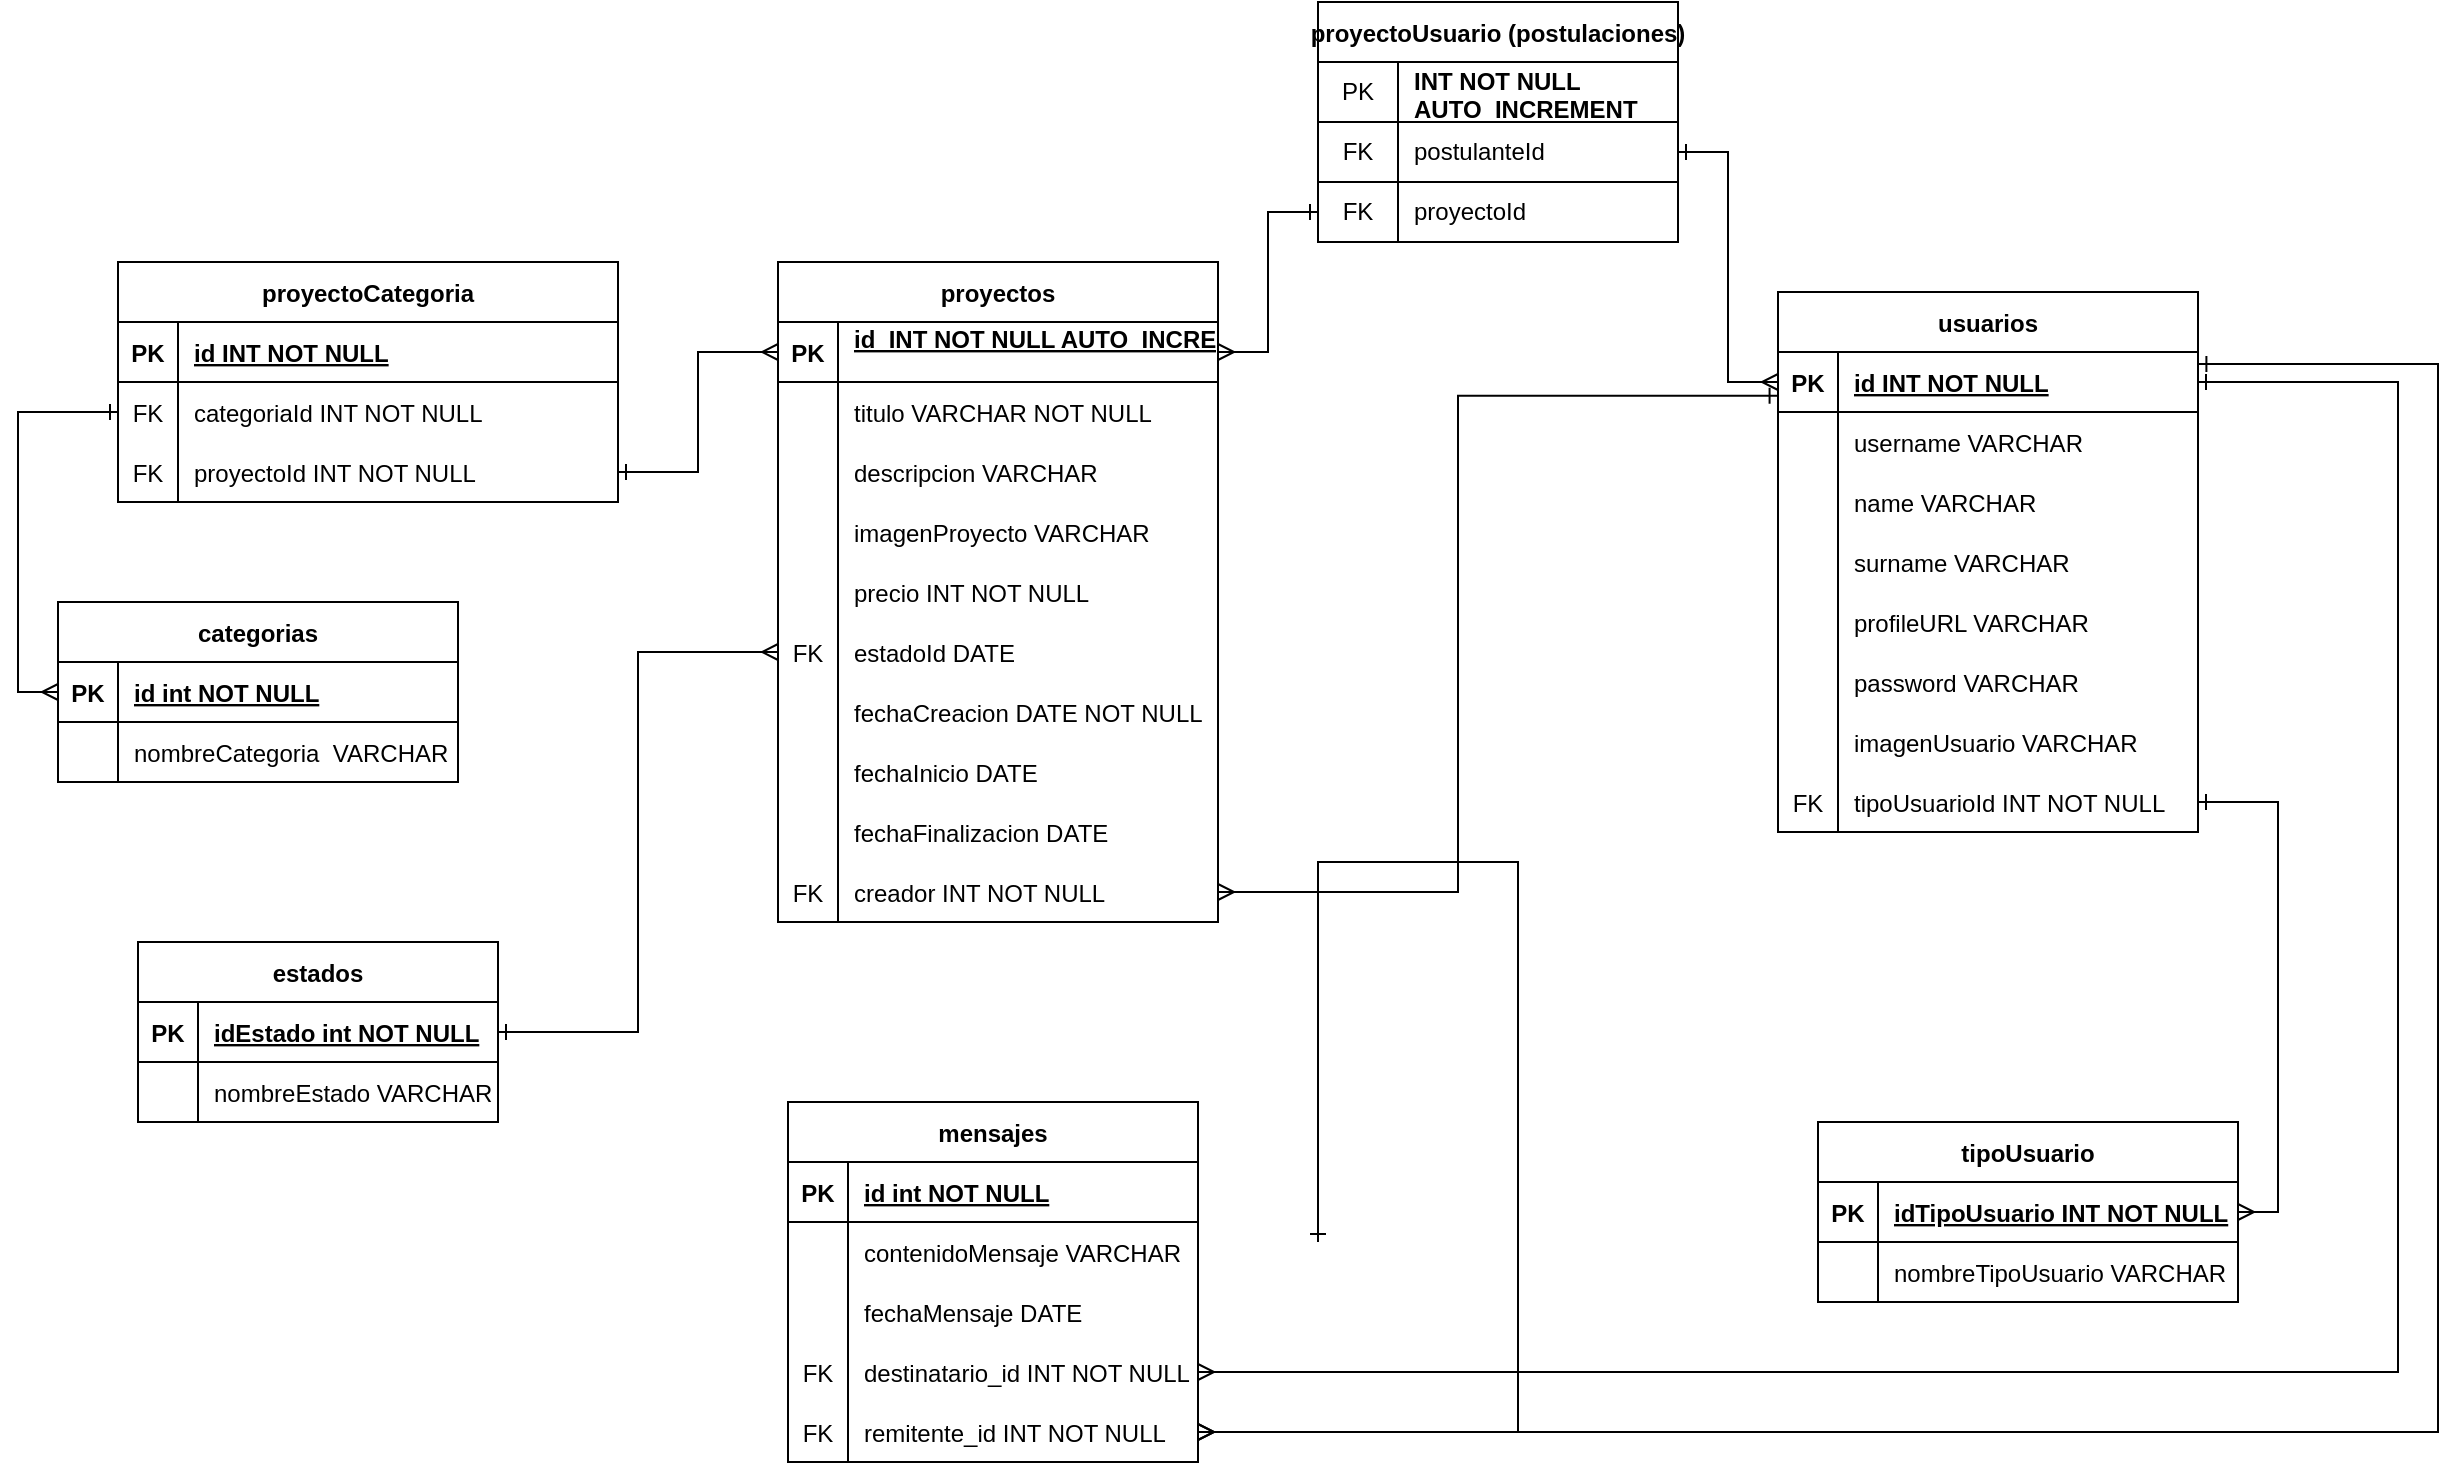 <mxfile>
    <diagram id="R2lEEEUBdFMjLlhIrx00" name="Page-1">
        <mxGraphModel dx="2568" dy="964" grid="1" gridSize="10" guides="1" tooltips="1" connect="1" arrows="1" fold="1" page="1" pageScale="1" pageWidth="850" pageHeight="1100" math="0" shadow="0" extFonts="Permanent Marker^https://fonts.googleapis.com/css?family=Permanent+Marker">
            <root>
                <mxCell id="0"/>
                <mxCell id="1" parent="0"/>
                <mxCell id="QPvgV6drl763WbDsyfN1-21" value="usuarios" style="shape=table;startSize=30;container=1;collapsible=1;childLayout=tableLayout;fixedRows=1;rowLines=0;fontStyle=1;align=center;resizeLast=1;" parent="1" vertex="1">
                    <mxGeometry x="380" y="415" width="210" height="270" as="geometry"/>
                </mxCell>
                <mxCell id="QPvgV6drl763WbDsyfN1-22" value="" style="shape=tableRow;horizontal=0;startSize=0;swimlaneHead=0;swimlaneBody=0;fillColor=none;collapsible=0;dropTarget=0;points=[[0,0.5],[1,0.5]];portConstraint=eastwest;top=0;left=0;right=0;bottom=1;" parent="QPvgV6drl763WbDsyfN1-21" vertex="1">
                    <mxGeometry y="30" width="210" height="30" as="geometry"/>
                </mxCell>
                <mxCell id="QPvgV6drl763WbDsyfN1-23" value="PK" style="shape=partialRectangle;connectable=0;fillColor=none;top=0;left=0;bottom=0;right=0;fontStyle=1;overflow=hidden;" parent="QPvgV6drl763WbDsyfN1-22" vertex="1">
                    <mxGeometry width="30" height="30" as="geometry">
                        <mxRectangle width="30" height="30" as="alternateBounds"/>
                    </mxGeometry>
                </mxCell>
                <mxCell id="QPvgV6drl763WbDsyfN1-24" value="id INT NOT NULL" style="shape=partialRectangle;connectable=0;fillColor=none;top=0;left=0;bottom=0;right=0;align=left;spacingLeft=6;fontStyle=5;overflow=hidden;" parent="QPvgV6drl763WbDsyfN1-22" vertex="1">
                    <mxGeometry x="30" width="180" height="30" as="geometry">
                        <mxRectangle width="180" height="30" as="alternateBounds"/>
                    </mxGeometry>
                </mxCell>
                <mxCell id="QPvgV6drl763WbDsyfN1-25" value="" style="shape=tableRow;horizontal=0;startSize=0;swimlaneHead=0;swimlaneBody=0;fillColor=none;collapsible=0;dropTarget=0;points=[[0,0.5],[1,0.5]];portConstraint=eastwest;top=0;left=0;right=0;bottom=0;" parent="QPvgV6drl763WbDsyfN1-21" vertex="1">
                    <mxGeometry y="60" width="210" height="30" as="geometry"/>
                </mxCell>
                <mxCell id="QPvgV6drl763WbDsyfN1-26" value="" style="shape=partialRectangle;connectable=0;fillColor=none;top=0;left=0;bottom=0;right=0;editable=1;overflow=hidden;" parent="QPvgV6drl763WbDsyfN1-25" vertex="1">
                    <mxGeometry width="30" height="30" as="geometry">
                        <mxRectangle width="30" height="30" as="alternateBounds"/>
                    </mxGeometry>
                </mxCell>
                <mxCell id="QPvgV6drl763WbDsyfN1-27" value="username VARCHAR" style="shape=partialRectangle;connectable=0;fillColor=none;top=0;left=0;bottom=0;right=0;align=left;spacingLeft=6;overflow=hidden;" parent="QPvgV6drl763WbDsyfN1-25" vertex="1">
                    <mxGeometry x="30" width="180" height="30" as="geometry">
                        <mxRectangle width="180" height="30" as="alternateBounds"/>
                    </mxGeometry>
                </mxCell>
                <mxCell id="QPvgV6drl763WbDsyfN1-28" value="" style="shape=tableRow;horizontal=0;startSize=0;swimlaneHead=0;swimlaneBody=0;fillColor=none;collapsible=0;dropTarget=0;points=[[0,0.5],[1,0.5]];portConstraint=eastwest;top=0;left=0;right=0;bottom=0;" parent="QPvgV6drl763WbDsyfN1-21" vertex="1">
                    <mxGeometry y="90" width="210" height="30" as="geometry"/>
                </mxCell>
                <mxCell id="QPvgV6drl763WbDsyfN1-29" value="" style="shape=partialRectangle;connectable=0;fillColor=none;top=0;left=0;bottom=0;right=0;editable=1;overflow=hidden;" parent="QPvgV6drl763WbDsyfN1-28" vertex="1">
                    <mxGeometry width="30" height="30" as="geometry">
                        <mxRectangle width="30" height="30" as="alternateBounds"/>
                    </mxGeometry>
                </mxCell>
                <mxCell id="QPvgV6drl763WbDsyfN1-30" value="name VARCHAR" style="shape=partialRectangle;connectable=0;fillColor=none;top=0;left=0;bottom=0;right=0;align=left;spacingLeft=6;overflow=hidden;" parent="QPvgV6drl763WbDsyfN1-28" vertex="1">
                    <mxGeometry x="30" width="180" height="30" as="geometry">
                        <mxRectangle width="180" height="30" as="alternateBounds"/>
                    </mxGeometry>
                </mxCell>
                <mxCell id="QPvgV6drl763WbDsyfN1-31" value="" style="shape=tableRow;horizontal=0;startSize=0;swimlaneHead=0;swimlaneBody=0;fillColor=none;collapsible=0;dropTarget=0;points=[[0,0.5],[1,0.5]];portConstraint=eastwest;top=0;left=0;right=0;bottom=0;" parent="QPvgV6drl763WbDsyfN1-21" vertex="1">
                    <mxGeometry y="120" width="210" height="30" as="geometry"/>
                </mxCell>
                <mxCell id="QPvgV6drl763WbDsyfN1-32" value="" style="shape=partialRectangle;connectable=0;fillColor=none;top=0;left=0;bottom=0;right=0;editable=1;overflow=hidden;" parent="QPvgV6drl763WbDsyfN1-31" vertex="1">
                    <mxGeometry width="30" height="30" as="geometry">
                        <mxRectangle width="30" height="30" as="alternateBounds"/>
                    </mxGeometry>
                </mxCell>
                <mxCell id="QPvgV6drl763WbDsyfN1-33" value="surname VARCHAR" style="shape=partialRectangle;connectable=0;fillColor=none;top=0;left=0;bottom=0;right=0;align=left;spacingLeft=6;overflow=hidden;" parent="QPvgV6drl763WbDsyfN1-31" vertex="1">
                    <mxGeometry x="30" width="180" height="30" as="geometry">
                        <mxRectangle width="180" height="30" as="alternateBounds"/>
                    </mxGeometry>
                </mxCell>
                <mxCell id="QPvgV6drl763WbDsyfN1-38" value="" style="shape=tableRow;horizontal=0;startSize=0;swimlaneHead=0;swimlaneBody=0;fillColor=none;collapsible=0;dropTarget=0;points=[[0,0.5],[1,0.5]];portConstraint=eastwest;top=0;left=0;right=0;bottom=0;" parent="QPvgV6drl763WbDsyfN1-21" vertex="1">
                    <mxGeometry y="150" width="210" height="30" as="geometry"/>
                </mxCell>
                <mxCell id="QPvgV6drl763WbDsyfN1-39" value="" style="shape=partialRectangle;connectable=0;fillColor=none;top=0;left=0;bottom=0;right=0;editable=1;overflow=hidden;" parent="QPvgV6drl763WbDsyfN1-38" vertex="1">
                    <mxGeometry width="30" height="30" as="geometry">
                        <mxRectangle width="30" height="30" as="alternateBounds"/>
                    </mxGeometry>
                </mxCell>
                <mxCell id="QPvgV6drl763WbDsyfN1-40" value="profileURL VARCHAR" style="shape=partialRectangle;connectable=0;fillColor=none;top=0;left=0;bottom=0;right=0;align=left;spacingLeft=6;overflow=hidden;" parent="QPvgV6drl763WbDsyfN1-38" vertex="1">
                    <mxGeometry x="30" width="180" height="30" as="geometry">
                        <mxRectangle width="180" height="30" as="alternateBounds"/>
                    </mxGeometry>
                </mxCell>
                <mxCell id="QPvgV6drl763WbDsyfN1-41" value="" style="shape=tableRow;horizontal=0;startSize=0;swimlaneHead=0;swimlaneBody=0;fillColor=none;collapsible=0;dropTarget=0;points=[[0,0.5],[1,0.5]];portConstraint=eastwest;top=0;left=0;right=0;bottom=0;" parent="QPvgV6drl763WbDsyfN1-21" vertex="1">
                    <mxGeometry y="180" width="210" height="30" as="geometry"/>
                </mxCell>
                <mxCell id="QPvgV6drl763WbDsyfN1-42" value="" style="shape=partialRectangle;connectable=0;fillColor=none;top=0;left=0;bottom=0;right=0;editable=1;overflow=hidden;" parent="QPvgV6drl763WbDsyfN1-41" vertex="1">
                    <mxGeometry width="30" height="30" as="geometry">
                        <mxRectangle width="30" height="30" as="alternateBounds"/>
                    </mxGeometry>
                </mxCell>
                <mxCell id="QPvgV6drl763WbDsyfN1-43" value="password VARCHAR" style="shape=partialRectangle;connectable=0;fillColor=none;top=0;left=0;bottom=0;right=0;align=left;spacingLeft=6;overflow=hidden;" parent="QPvgV6drl763WbDsyfN1-41" vertex="1">
                    <mxGeometry x="30" width="180" height="30" as="geometry">
                        <mxRectangle width="180" height="30" as="alternateBounds"/>
                    </mxGeometry>
                </mxCell>
                <mxCell id="QPvgV6drl763WbDsyfN1-182" value="" style="shape=tableRow;horizontal=0;startSize=0;swimlaneHead=0;swimlaneBody=0;fillColor=none;collapsible=0;dropTarget=0;points=[[0,0.5],[1,0.5]];portConstraint=eastwest;top=0;left=0;right=0;bottom=0;" parent="QPvgV6drl763WbDsyfN1-21" vertex="1">
                    <mxGeometry y="210" width="210" height="30" as="geometry"/>
                </mxCell>
                <mxCell id="QPvgV6drl763WbDsyfN1-183" value="" style="shape=partialRectangle;connectable=0;fillColor=none;top=0;left=0;bottom=0;right=0;editable=1;overflow=hidden;" parent="QPvgV6drl763WbDsyfN1-182" vertex="1">
                    <mxGeometry width="30" height="30" as="geometry">
                        <mxRectangle width="30" height="30" as="alternateBounds"/>
                    </mxGeometry>
                </mxCell>
                <mxCell id="QPvgV6drl763WbDsyfN1-184" value="imagenUsuario VARCHAR" style="shape=partialRectangle;connectable=0;fillColor=none;top=0;left=0;bottom=0;right=0;align=left;spacingLeft=6;overflow=hidden;" parent="QPvgV6drl763WbDsyfN1-182" vertex="1">
                    <mxGeometry x="30" width="180" height="30" as="geometry">
                        <mxRectangle width="180" height="30" as="alternateBounds"/>
                    </mxGeometry>
                </mxCell>
                <mxCell id="QPvgV6drl763WbDsyfN1-44" value="" style="shape=tableRow;horizontal=0;startSize=0;swimlaneHead=0;swimlaneBody=0;fillColor=none;collapsible=0;dropTarget=0;points=[[0,0.5],[1,0.5]];portConstraint=eastwest;top=0;left=0;right=0;bottom=0;" parent="QPvgV6drl763WbDsyfN1-21" vertex="1">
                    <mxGeometry y="240" width="210" height="30" as="geometry"/>
                </mxCell>
                <mxCell id="QPvgV6drl763WbDsyfN1-45" value="FK" style="shape=partialRectangle;connectable=0;fillColor=none;top=0;left=0;bottom=0;right=0;editable=1;overflow=hidden;" parent="QPvgV6drl763WbDsyfN1-44" vertex="1">
                    <mxGeometry width="30" height="30" as="geometry">
                        <mxRectangle width="30" height="30" as="alternateBounds"/>
                    </mxGeometry>
                </mxCell>
                <mxCell id="QPvgV6drl763WbDsyfN1-46" value="tipoUsuarioId INT NOT NULL" style="shape=partialRectangle;connectable=0;fillColor=none;top=0;left=0;bottom=0;right=0;align=left;spacingLeft=6;overflow=hidden;" parent="QPvgV6drl763WbDsyfN1-44" vertex="1">
                    <mxGeometry x="30" width="180" height="30" as="geometry">
                        <mxRectangle width="180" height="30" as="alternateBounds"/>
                    </mxGeometry>
                </mxCell>
                <mxCell id="QPvgV6drl763WbDsyfN1-48" value="tipoUsuario" style="shape=table;startSize=30;container=1;collapsible=1;childLayout=tableLayout;fixedRows=1;rowLines=0;fontStyle=1;align=center;resizeLast=1;" parent="1" vertex="1">
                    <mxGeometry x="400" y="830" width="210" height="90" as="geometry"/>
                </mxCell>
                <mxCell id="QPvgV6drl763WbDsyfN1-49" value="" style="shape=tableRow;horizontal=0;startSize=0;swimlaneHead=0;swimlaneBody=0;fillColor=none;collapsible=0;dropTarget=0;points=[[0,0.5],[1,0.5]];portConstraint=eastwest;top=0;left=0;right=0;bottom=1;" parent="QPvgV6drl763WbDsyfN1-48" vertex="1">
                    <mxGeometry y="30" width="210" height="30" as="geometry"/>
                </mxCell>
                <mxCell id="QPvgV6drl763WbDsyfN1-50" value="PK" style="shape=partialRectangle;connectable=0;fillColor=none;top=0;left=0;bottom=0;right=0;fontStyle=1;overflow=hidden;" parent="QPvgV6drl763WbDsyfN1-49" vertex="1">
                    <mxGeometry width="30" height="30" as="geometry">
                        <mxRectangle width="30" height="30" as="alternateBounds"/>
                    </mxGeometry>
                </mxCell>
                <mxCell id="QPvgV6drl763WbDsyfN1-51" value="idTipoUsuario INT NOT NULL" style="shape=partialRectangle;connectable=0;fillColor=none;top=0;left=0;bottom=0;right=0;align=left;spacingLeft=6;fontStyle=5;overflow=hidden;" parent="QPvgV6drl763WbDsyfN1-49" vertex="1">
                    <mxGeometry x="30" width="180" height="30" as="geometry">
                        <mxRectangle width="180" height="30" as="alternateBounds"/>
                    </mxGeometry>
                </mxCell>
                <mxCell id="QPvgV6drl763WbDsyfN1-52" value="" style="shape=tableRow;horizontal=0;startSize=0;swimlaneHead=0;swimlaneBody=0;fillColor=none;collapsible=0;dropTarget=0;points=[[0,0.5],[1,0.5]];portConstraint=eastwest;top=0;left=0;right=0;bottom=0;" parent="QPvgV6drl763WbDsyfN1-48" vertex="1">
                    <mxGeometry y="60" width="210" height="30" as="geometry"/>
                </mxCell>
                <mxCell id="QPvgV6drl763WbDsyfN1-53" value="" style="shape=partialRectangle;connectable=0;fillColor=none;top=0;left=0;bottom=0;right=0;editable=1;overflow=hidden;" parent="QPvgV6drl763WbDsyfN1-52" vertex="1">
                    <mxGeometry width="30" height="30" as="geometry">
                        <mxRectangle width="30" height="30" as="alternateBounds"/>
                    </mxGeometry>
                </mxCell>
                <mxCell id="QPvgV6drl763WbDsyfN1-54" value="nombreTipoUsuario VARCHAR" style="shape=partialRectangle;connectable=0;fillColor=none;top=0;left=0;bottom=0;right=0;align=left;spacingLeft=6;overflow=hidden;" parent="QPvgV6drl763WbDsyfN1-52" vertex="1">
                    <mxGeometry x="30" width="180" height="30" as="geometry">
                        <mxRectangle width="180" height="30" as="alternateBounds"/>
                    </mxGeometry>
                </mxCell>
                <mxCell id="QPvgV6drl763WbDsyfN1-61" value="proyectos" style="shape=table;startSize=30;container=1;collapsible=1;childLayout=tableLayout;fixedRows=1;rowLines=0;fontStyle=1;align=center;resizeLast=1;" parent="1" vertex="1">
                    <mxGeometry x="-120" y="400" width="220" height="330" as="geometry"/>
                </mxCell>
                <mxCell id="QPvgV6drl763WbDsyfN1-62" value="" style="shape=tableRow;horizontal=0;startSize=0;swimlaneHead=0;swimlaneBody=0;fillColor=none;collapsible=0;dropTarget=0;points=[[0,0.5],[1,0.5]];portConstraint=eastwest;top=0;left=0;right=0;bottom=1;" parent="QPvgV6drl763WbDsyfN1-61" vertex="1">
                    <mxGeometry y="30" width="220" height="30" as="geometry"/>
                </mxCell>
                <mxCell id="QPvgV6drl763WbDsyfN1-63" value="PK" style="shape=partialRectangle;connectable=0;fillColor=none;top=0;left=0;bottom=0;right=0;fontStyle=1;overflow=hidden;" parent="QPvgV6drl763WbDsyfN1-62" vertex="1">
                    <mxGeometry width="30" height="30" as="geometry">
                        <mxRectangle width="30" height="30" as="alternateBounds"/>
                    </mxGeometry>
                </mxCell>
                <mxCell id="QPvgV6drl763WbDsyfN1-64" value="id  INT NOT NULL AUTO_INCREMENT&#10; " style="shape=partialRectangle;connectable=0;fillColor=none;top=0;left=0;bottom=0;right=0;align=left;spacingLeft=6;fontStyle=5;overflow=hidden;" parent="QPvgV6drl763WbDsyfN1-62" vertex="1">
                    <mxGeometry x="30" width="190" height="30" as="geometry">
                        <mxRectangle width="190" height="30" as="alternateBounds"/>
                    </mxGeometry>
                </mxCell>
                <mxCell id="QPvgV6drl763WbDsyfN1-65" value="" style="shape=tableRow;horizontal=0;startSize=0;swimlaneHead=0;swimlaneBody=0;fillColor=none;collapsible=0;dropTarget=0;points=[[0,0.5],[1,0.5]];portConstraint=eastwest;top=0;left=0;right=0;bottom=0;" parent="QPvgV6drl763WbDsyfN1-61" vertex="1">
                    <mxGeometry y="60" width="220" height="30" as="geometry"/>
                </mxCell>
                <mxCell id="QPvgV6drl763WbDsyfN1-66" value="" style="shape=partialRectangle;connectable=0;fillColor=none;top=0;left=0;bottom=0;right=0;editable=1;overflow=hidden;" parent="QPvgV6drl763WbDsyfN1-65" vertex="1">
                    <mxGeometry width="30" height="30" as="geometry">
                        <mxRectangle width="30" height="30" as="alternateBounds"/>
                    </mxGeometry>
                </mxCell>
                <mxCell id="QPvgV6drl763WbDsyfN1-67" value="titulo VARCHAR NOT NULL" style="shape=partialRectangle;connectable=0;fillColor=none;top=0;left=0;bottom=0;right=0;align=left;spacingLeft=6;overflow=hidden;" parent="QPvgV6drl763WbDsyfN1-65" vertex="1">
                    <mxGeometry x="30" width="190" height="30" as="geometry">
                        <mxRectangle width="190" height="30" as="alternateBounds"/>
                    </mxGeometry>
                </mxCell>
                <mxCell id="QPvgV6drl763WbDsyfN1-68" value="" style="shape=tableRow;horizontal=0;startSize=0;swimlaneHead=0;swimlaneBody=0;fillColor=none;collapsible=0;dropTarget=0;points=[[0,0.5],[1,0.5]];portConstraint=eastwest;top=0;left=0;right=0;bottom=0;" parent="QPvgV6drl763WbDsyfN1-61" vertex="1">
                    <mxGeometry y="90" width="220" height="30" as="geometry"/>
                </mxCell>
                <mxCell id="QPvgV6drl763WbDsyfN1-69" value="" style="shape=partialRectangle;connectable=0;fillColor=none;top=0;left=0;bottom=0;right=0;editable=1;overflow=hidden;" parent="QPvgV6drl763WbDsyfN1-68" vertex="1">
                    <mxGeometry width="30" height="30" as="geometry">
                        <mxRectangle width="30" height="30" as="alternateBounds"/>
                    </mxGeometry>
                </mxCell>
                <mxCell id="QPvgV6drl763WbDsyfN1-70" value="descripcion VARCHAR" style="shape=partialRectangle;connectable=0;fillColor=none;top=0;left=0;bottom=0;right=0;align=left;spacingLeft=6;overflow=hidden;" parent="QPvgV6drl763WbDsyfN1-68" vertex="1">
                    <mxGeometry x="30" width="190" height="30" as="geometry">
                        <mxRectangle width="190" height="30" as="alternateBounds"/>
                    </mxGeometry>
                </mxCell>
                <mxCell id="QPvgV6drl763WbDsyfN1-71" value="" style="shape=tableRow;horizontal=0;startSize=0;swimlaneHead=0;swimlaneBody=0;fillColor=none;collapsible=0;dropTarget=0;points=[[0,0.5],[1,0.5]];portConstraint=eastwest;top=0;left=0;right=0;bottom=0;" parent="QPvgV6drl763WbDsyfN1-61" vertex="1">
                    <mxGeometry y="120" width="220" height="30" as="geometry"/>
                </mxCell>
                <mxCell id="QPvgV6drl763WbDsyfN1-72" value="" style="shape=partialRectangle;connectable=0;fillColor=none;top=0;left=0;bottom=0;right=0;editable=1;overflow=hidden;" parent="QPvgV6drl763WbDsyfN1-71" vertex="1">
                    <mxGeometry width="30" height="30" as="geometry">
                        <mxRectangle width="30" height="30" as="alternateBounds"/>
                    </mxGeometry>
                </mxCell>
                <mxCell id="QPvgV6drl763WbDsyfN1-73" value="imagenProyecto VARCHAR" style="shape=partialRectangle;connectable=0;fillColor=none;top=0;left=0;bottom=0;right=0;align=left;spacingLeft=6;overflow=hidden;" parent="QPvgV6drl763WbDsyfN1-71" vertex="1">
                    <mxGeometry x="30" width="190" height="30" as="geometry">
                        <mxRectangle width="190" height="30" as="alternateBounds"/>
                    </mxGeometry>
                </mxCell>
                <mxCell id="QPvgV6drl763WbDsyfN1-77" value="" style="shape=tableRow;horizontal=0;startSize=0;swimlaneHead=0;swimlaneBody=0;fillColor=none;collapsible=0;dropTarget=0;points=[[0,0.5],[1,0.5]];portConstraint=eastwest;top=0;left=0;right=0;bottom=0;" parent="QPvgV6drl763WbDsyfN1-61" vertex="1">
                    <mxGeometry y="150" width="220" height="30" as="geometry"/>
                </mxCell>
                <mxCell id="QPvgV6drl763WbDsyfN1-78" value="" style="shape=partialRectangle;connectable=0;fillColor=none;top=0;left=0;bottom=0;right=0;editable=1;overflow=hidden;" parent="QPvgV6drl763WbDsyfN1-77" vertex="1">
                    <mxGeometry width="30" height="30" as="geometry">
                        <mxRectangle width="30" height="30" as="alternateBounds"/>
                    </mxGeometry>
                </mxCell>
                <mxCell id="QPvgV6drl763WbDsyfN1-79" value="precio INT NOT NULL" style="shape=partialRectangle;connectable=0;fillColor=none;top=0;left=0;bottom=0;right=0;align=left;spacingLeft=6;overflow=hidden;" parent="QPvgV6drl763WbDsyfN1-77" vertex="1">
                    <mxGeometry x="30" width="190" height="30" as="geometry">
                        <mxRectangle width="190" height="30" as="alternateBounds"/>
                    </mxGeometry>
                </mxCell>
                <mxCell id="QPvgV6drl763WbDsyfN1-83" value="" style="shape=tableRow;horizontal=0;startSize=0;swimlaneHead=0;swimlaneBody=0;fillColor=none;collapsible=0;dropTarget=0;points=[[0,0.5],[1,0.5]];portConstraint=eastwest;top=0;left=0;right=0;bottom=0;" parent="QPvgV6drl763WbDsyfN1-61" vertex="1">
                    <mxGeometry y="180" width="220" height="30" as="geometry"/>
                </mxCell>
                <mxCell id="QPvgV6drl763WbDsyfN1-84" value="FK" style="shape=partialRectangle;connectable=0;fillColor=none;top=0;left=0;bottom=0;right=0;editable=1;overflow=hidden;" parent="QPvgV6drl763WbDsyfN1-83" vertex="1">
                    <mxGeometry width="30" height="30" as="geometry">
                        <mxRectangle width="30" height="30" as="alternateBounds"/>
                    </mxGeometry>
                </mxCell>
                <mxCell id="QPvgV6drl763WbDsyfN1-85" value="estadoId DATE" style="shape=partialRectangle;connectable=0;fillColor=none;top=0;left=0;bottom=0;right=0;align=left;spacingLeft=6;overflow=hidden;" parent="QPvgV6drl763WbDsyfN1-83" vertex="1">
                    <mxGeometry x="30" width="190" height="30" as="geometry">
                        <mxRectangle width="190" height="30" as="alternateBounds"/>
                    </mxGeometry>
                </mxCell>
                <mxCell id="QPvgV6drl763WbDsyfN1-86" value="" style="shape=tableRow;horizontal=0;startSize=0;swimlaneHead=0;swimlaneBody=0;fillColor=none;collapsible=0;dropTarget=0;points=[[0,0.5],[1,0.5]];portConstraint=eastwest;top=0;left=0;right=0;bottom=0;" parent="QPvgV6drl763WbDsyfN1-61" vertex="1">
                    <mxGeometry y="210" width="220" height="30" as="geometry"/>
                </mxCell>
                <mxCell id="QPvgV6drl763WbDsyfN1-87" value="" style="shape=partialRectangle;connectable=0;fillColor=none;top=0;left=0;bottom=0;right=0;editable=1;overflow=hidden;" parent="QPvgV6drl763WbDsyfN1-86" vertex="1">
                    <mxGeometry width="30" height="30" as="geometry">
                        <mxRectangle width="30" height="30" as="alternateBounds"/>
                    </mxGeometry>
                </mxCell>
                <mxCell id="QPvgV6drl763WbDsyfN1-88" value="fechaCreacion DATE NOT NULL" style="shape=partialRectangle;connectable=0;fillColor=none;top=0;left=0;bottom=0;right=0;align=left;spacingLeft=6;overflow=hidden;" parent="QPvgV6drl763WbDsyfN1-86" vertex="1">
                    <mxGeometry x="30" width="190" height="30" as="geometry">
                        <mxRectangle width="190" height="30" as="alternateBounds"/>
                    </mxGeometry>
                </mxCell>
                <mxCell id="QPvgV6drl763WbDsyfN1-101" value="" style="shape=tableRow;horizontal=0;startSize=0;swimlaneHead=0;swimlaneBody=0;fillColor=none;collapsible=0;dropTarget=0;points=[[0,0.5],[1,0.5]];portConstraint=eastwest;top=0;left=0;right=0;bottom=0;" parent="QPvgV6drl763WbDsyfN1-61" vertex="1">
                    <mxGeometry y="240" width="220" height="30" as="geometry"/>
                </mxCell>
                <mxCell id="QPvgV6drl763WbDsyfN1-102" value="" style="shape=partialRectangle;connectable=0;fillColor=none;top=0;left=0;bottom=0;right=0;editable=1;overflow=hidden;" parent="QPvgV6drl763WbDsyfN1-101" vertex="1">
                    <mxGeometry width="30" height="30" as="geometry">
                        <mxRectangle width="30" height="30" as="alternateBounds"/>
                    </mxGeometry>
                </mxCell>
                <mxCell id="QPvgV6drl763WbDsyfN1-103" value="fechaInicio DATE" style="shape=partialRectangle;connectable=0;fillColor=none;top=0;left=0;bottom=0;right=0;align=left;spacingLeft=6;overflow=hidden;" parent="QPvgV6drl763WbDsyfN1-101" vertex="1">
                    <mxGeometry x="30" width="190" height="30" as="geometry">
                        <mxRectangle width="190" height="30" as="alternateBounds"/>
                    </mxGeometry>
                </mxCell>
                <mxCell id="QPvgV6drl763WbDsyfN1-90" value="" style="shape=tableRow;horizontal=0;startSize=0;swimlaneHead=0;swimlaneBody=0;fillColor=none;collapsible=0;dropTarget=0;points=[[0,0.5],[1,0.5]];portConstraint=eastwest;top=0;left=0;right=0;bottom=0;" parent="QPvgV6drl763WbDsyfN1-61" vertex="1">
                    <mxGeometry y="270" width="220" height="30" as="geometry"/>
                </mxCell>
                <mxCell id="QPvgV6drl763WbDsyfN1-91" value="" style="shape=partialRectangle;connectable=0;fillColor=none;top=0;left=0;bottom=0;right=0;editable=1;overflow=hidden;" parent="QPvgV6drl763WbDsyfN1-90" vertex="1">
                    <mxGeometry width="30" height="30" as="geometry">
                        <mxRectangle width="30" height="30" as="alternateBounds"/>
                    </mxGeometry>
                </mxCell>
                <mxCell id="QPvgV6drl763WbDsyfN1-92" value="fechaFinalizacion DATE" style="shape=partialRectangle;connectable=0;fillColor=none;top=0;left=0;bottom=0;right=0;align=left;spacingLeft=6;overflow=hidden;" parent="QPvgV6drl763WbDsyfN1-90" vertex="1">
                    <mxGeometry x="30" width="190" height="30" as="geometry">
                        <mxRectangle width="190" height="30" as="alternateBounds"/>
                    </mxGeometry>
                </mxCell>
                <mxCell id="QPvgV6drl763WbDsyfN1-107" value="" style="shape=tableRow;horizontal=0;startSize=0;swimlaneHead=0;swimlaneBody=0;fillColor=none;collapsible=0;dropTarget=0;points=[[0,0.5],[1,0.5]];portConstraint=eastwest;top=0;left=0;right=0;bottom=0;" parent="QPvgV6drl763WbDsyfN1-61" vertex="1">
                    <mxGeometry y="300" width="220" height="30" as="geometry"/>
                </mxCell>
                <mxCell id="QPvgV6drl763WbDsyfN1-108" value="FK" style="shape=partialRectangle;connectable=0;fillColor=none;top=0;left=0;bottom=0;right=0;editable=1;overflow=hidden;" parent="QPvgV6drl763WbDsyfN1-107" vertex="1">
                    <mxGeometry width="30" height="30" as="geometry">
                        <mxRectangle width="30" height="30" as="alternateBounds"/>
                    </mxGeometry>
                </mxCell>
                <mxCell id="QPvgV6drl763WbDsyfN1-109" value="creador INT NOT NULL" style="shape=partialRectangle;connectable=0;fillColor=none;top=0;left=0;bottom=0;right=0;align=left;spacingLeft=6;overflow=hidden;" parent="QPvgV6drl763WbDsyfN1-107" vertex="1">
                    <mxGeometry x="30" width="190" height="30" as="geometry">
                        <mxRectangle width="190" height="30" as="alternateBounds"/>
                    </mxGeometry>
                </mxCell>
                <mxCell id="QPvgV6drl763WbDsyfN1-124" value="proyectoCategoria" style="shape=table;startSize=30;container=1;collapsible=1;childLayout=tableLayout;fixedRows=1;rowLines=0;fontStyle=1;align=center;resizeLast=1;" parent="1" vertex="1">
                    <mxGeometry x="-450" y="400" width="250" height="120" as="geometry"/>
                </mxCell>
                <mxCell id="QPvgV6drl763WbDsyfN1-125" value="" style="shape=tableRow;horizontal=0;startSize=0;swimlaneHead=0;swimlaneBody=0;fillColor=none;collapsible=0;dropTarget=0;points=[[0,0.5],[1,0.5]];portConstraint=eastwest;top=0;left=0;right=0;bottom=1;" parent="QPvgV6drl763WbDsyfN1-124" vertex="1">
                    <mxGeometry y="30" width="250" height="30" as="geometry"/>
                </mxCell>
                <mxCell id="QPvgV6drl763WbDsyfN1-126" value="PK" style="shape=partialRectangle;connectable=0;fillColor=none;top=0;left=0;bottom=0;right=0;fontStyle=1;overflow=hidden;" parent="QPvgV6drl763WbDsyfN1-125" vertex="1">
                    <mxGeometry width="30" height="30" as="geometry">
                        <mxRectangle width="30" height="30" as="alternateBounds"/>
                    </mxGeometry>
                </mxCell>
                <mxCell id="QPvgV6drl763WbDsyfN1-127" value="id INT NOT NULL" style="shape=partialRectangle;connectable=0;fillColor=none;top=0;left=0;bottom=0;right=0;align=left;spacingLeft=6;fontStyle=5;overflow=hidden;" parent="QPvgV6drl763WbDsyfN1-125" vertex="1">
                    <mxGeometry x="30" width="220" height="30" as="geometry">
                        <mxRectangle width="220" height="30" as="alternateBounds"/>
                    </mxGeometry>
                </mxCell>
                <mxCell id="QPvgV6drl763WbDsyfN1-128" value="" style="shape=tableRow;horizontal=0;startSize=0;swimlaneHead=0;swimlaneBody=0;fillColor=none;collapsible=0;dropTarget=0;points=[[0,0.5],[1,0.5]];portConstraint=eastwest;top=0;left=0;right=0;bottom=0;" parent="QPvgV6drl763WbDsyfN1-124" vertex="1">
                    <mxGeometry y="60" width="250" height="30" as="geometry"/>
                </mxCell>
                <mxCell id="QPvgV6drl763WbDsyfN1-129" value="FK" style="shape=partialRectangle;connectable=0;fillColor=none;top=0;left=0;bottom=0;right=0;editable=1;overflow=hidden;" parent="QPvgV6drl763WbDsyfN1-128" vertex="1">
                    <mxGeometry width="30" height="30" as="geometry">
                        <mxRectangle width="30" height="30" as="alternateBounds"/>
                    </mxGeometry>
                </mxCell>
                <mxCell id="QPvgV6drl763WbDsyfN1-130" value="categoriaId INT NOT NULL" style="shape=partialRectangle;connectable=0;fillColor=none;top=0;left=0;bottom=0;right=0;align=left;spacingLeft=6;overflow=hidden;" parent="QPvgV6drl763WbDsyfN1-128" vertex="1">
                    <mxGeometry x="30" width="220" height="30" as="geometry">
                        <mxRectangle width="220" height="30" as="alternateBounds"/>
                    </mxGeometry>
                </mxCell>
                <mxCell id="QPvgV6drl763WbDsyfN1-131" value="" style="shape=tableRow;horizontal=0;startSize=0;swimlaneHead=0;swimlaneBody=0;fillColor=none;collapsible=0;dropTarget=0;points=[[0,0.5],[1,0.5]];portConstraint=eastwest;top=0;left=0;right=0;bottom=0;" parent="QPvgV6drl763WbDsyfN1-124" vertex="1">
                    <mxGeometry y="90" width="250" height="30" as="geometry"/>
                </mxCell>
                <mxCell id="QPvgV6drl763WbDsyfN1-132" value="FK" style="shape=partialRectangle;connectable=0;fillColor=none;top=0;left=0;bottom=0;right=0;editable=1;overflow=hidden;" parent="QPvgV6drl763WbDsyfN1-131" vertex="1">
                    <mxGeometry width="30" height="30" as="geometry">
                        <mxRectangle width="30" height="30" as="alternateBounds"/>
                    </mxGeometry>
                </mxCell>
                <mxCell id="QPvgV6drl763WbDsyfN1-133" value="proyectoId INT NOT NULL" style="shape=partialRectangle;connectable=0;fillColor=none;top=0;left=0;bottom=0;right=0;align=left;spacingLeft=6;overflow=hidden;" parent="QPvgV6drl763WbDsyfN1-131" vertex="1">
                    <mxGeometry x="30" width="220" height="30" as="geometry">
                        <mxRectangle width="220" height="30" as="alternateBounds"/>
                    </mxGeometry>
                </mxCell>
                <mxCell id="QPvgV6drl763WbDsyfN1-138" value="estados" style="shape=table;startSize=30;container=1;collapsible=1;childLayout=tableLayout;fixedRows=1;rowLines=0;fontStyle=1;align=center;resizeLast=1;" parent="1" vertex="1">
                    <mxGeometry x="-440" y="740" width="180" height="90" as="geometry"/>
                </mxCell>
                <mxCell id="QPvgV6drl763WbDsyfN1-139" value="" style="shape=tableRow;horizontal=0;startSize=0;swimlaneHead=0;swimlaneBody=0;fillColor=none;collapsible=0;dropTarget=0;points=[[0,0.5],[1,0.5]];portConstraint=eastwest;top=0;left=0;right=0;bottom=1;" parent="QPvgV6drl763WbDsyfN1-138" vertex="1">
                    <mxGeometry y="30" width="180" height="30" as="geometry"/>
                </mxCell>
                <mxCell id="QPvgV6drl763WbDsyfN1-140" value="PK" style="shape=partialRectangle;connectable=0;fillColor=none;top=0;left=0;bottom=0;right=0;fontStyle=1;overflow=hidden;" parent="QPvgV6drl763WbDsyfN1-139" vertex="1">
                    <mxGeometry width="30" height="30" as="geometry">
                        <mxRectangle width="30" height="30" as="alternateBounds"/>
                    </mxGeometry>
                </mxCell>
                <mxCell id="QPvgV6drl763WbDsyfN1-141" value="idEstado int NOT NULL" style="shape=partialRectangle;connectable=0;fillColor=none;top=0;left=0;bottom=0;right=0;align=left;spacingLeft=6;fontStyle=5;overflow=hidden;" parent="QPvgV6drl763WbDsyfN1-139" vertex="1">
                    <mxGeometry x="30" width="150" height="30" as="geometry">
                        <mxRectangle width="150" height="30" as="alternateBounds"/>
                    </mxGeometry>
                </mxCell>
                <mxCell id="QPvgV6drl763WbDsyfN1-148" value="" style="shape=tableRow;horizontal=0;startSize=0;swimlaneHead=0;swimlaneBody=0;fillColor=none;collapsible=0;dropTarget=0;points=[[0,0.5],[1,0.5]];portConstraint=eastwest;top=0;left=0;right=0;bottom=0;" parent="QPvgV6drl763WbDsyfN1-138" vertex="1">
                    <mxGeometry y="60" width="180" height="30" as="geometry"/>
                </mxCell>
                <mxCell id="QPvgV6drl763WbDsyfN1-149" value="" style="shape=partialRectangle;connectable=0;fillColor=none;top=0;left=0;bottom=0;right=0;editable=1;overflow=hidden;" parent="QPvgV6drl763WbDsyfN1-148" vertex="1">
                    <mxGeometry width="30" height="30" as="geometry">
                        <mxRectangle width="30" height="30" as="alternateBounds"/>
                    </mxGeometry>
                </mxCell>
                <mxCell id="QPvgV6drl763WbDsyfN1-150" value="nombreEstado VARCHAR" style="shape=partialRectangle;connectable=0;fillColor=none;top=0;left=0;bottom=0;right=0;align=left;spacingLeft=6;overflow=hidden;" parent="QPvgV6drl763WbDsyfN1-148" vertex="1">
                    <mxGeometry x="30" width="150" height="30" as="geometry">
                        <mxRectangle width="150" height="30" as="alternateBounds"/>
                    </mxGeometry>
                </mxCell>
                <mxCell id="QPvgV6drl763WbDsyfN1-151" value="categorias" style="shape=table;startSize=30;container=1;collapsible=1;childLayout=tableLayout;fixedRows=1;rowLines=0;fontStyle=1;align=center;resizeLast=1;" parent="1" vertex="1">
                    <mxGeometry x="-480" y="570" width="200" height="90" as="geometry"/>
                </mxCell>
                <mxCell id="QPvgV6drl763WbDsyfN1-152" value="" style="shape=tableRow;horizontal=0;startSize=0;swimlaneHead=0;swimlaneBody=0;fillColor=none;collapsible=0;dropTarget=0;points=[[0,0.5],[1,0.5]];portConstraint=eastwest;top=0;left=0;right=0;bottom=1;" parent="QPvgV6drl763WbDsyfN1-151" vertex="1">
                    <mxGeometry y="30" width="200" height="30" as="geometry"/>
                </mxCell>
                <mxCell id="QPvgV6drl763WbDsyfN1-153" value="PK" style="shape=partialRectangle;connectable=0;fillColor=none;top=0;left=0;bottom=0;right=0;fontStyle=1;overflow=hidden;" parent="QPvgV6drl763WbDsyfN1-152" vertex="1">
                    <mxGeometry width="30" height="30" as="geometry">
                        <mxRectangle width="30" height="30" as="alternateBounds"/>
                    </mxGeometry>
                </mxCell>
                <mxCell id="QPvgV6drl763WbDsyfN1-154" value="id int NOT NULL" style="shape=partialRectangle;connectable=0;fillColor=none;top=0;left=0;bottom=0;right=0;align=left;spacingLeft=6;fontStyle=5;overflow=hidden;" parent="QPvgV6drl763WbDsyfN1-152" vertex="1">
                    <mxGeometry x="30" width="170" height="30" as="geometry">
                        <mxRectangle width="170" height="30" as="alternateBounds"/>
                    </mxGeometry>
                </mxCell>
                <mxCell id="QPvgV6drl763WbDsyfN1-155" value="" style="shape=tableRow;horizontal=0;startSize=0;swimlaneHead=0;swimlaneBody=0;fillColor=none;collapsible=0;dropTarget=0;points=[[0,0.5],[1,0.5]];portConstraint=eastwest;top=0;left=0;right=0;bottom=0;" parent="QPvgV6drl763WbDsyfN1-151" vertex="1">
                    <mxGeometry y="60" width="200" height="30" as="geometry"/>
                </mxCell>
                <mxCell id="QPvgV6drl763WbDsyfN1-156" value="" style="shape=partialRectangle;connectable=0;fillColor=none;top=0;left=0;bottom=0;right=0;editable=1;overflow=hidden;" parent="QPvgV6drl763WbDsyfN1-155" vertex="1">
                    <mxGeometry width="30" height="30" as="geometry">
                        <mxRectangle width="30" height="30" as="alternateBounds"/>
                    </mxGeometry>
                </mxCell>
                <mxCell id="QPvgV6drl763WbDsyfN1-157" value="nombreCategoria  VARCHAR" style="shape=partialRectangle;connectable=0;fillColor=none;top=0;left=0;bottom=0;right=0;align=left;spacingLeft=6;overflow=hidden;" parent="QPvgV6drl763WbDsyfN1-155" vertex="1">
                    <mxGeometry x="30" width="170" height="30" as="geometry">
                        <mxRectangle width="170" height="30" as="alternateBounds"/>
                    </mxGeometry>
                </mxCell>
                <mxCell id="QPvgV6drl763WbDsyfN1-227" style="edgeStyle=orthogonalEdgeStyle;rounded=0;orthogonalLoop=1;jettySize=auto;html=1;startArrow=ERmany;startFill=0;endArrow=ERone;endFill=0;exitX=1;exitY=0.5;exitDx=0;exitDy=0;entryX=0;entryY=0.5;entryDx=0;entryDy=0;" parent="1" source="QPvgV6drl763WbDsyfN1-179" target="QPvgV6drl763WbDsyfN1-210" edge="1">
                    <mxGeometry relative="1" as="geometry">
                        <mxPoint x="150" y="890" as="targetPoint"/>
                        <Array as="points">
                            <mxPoint x="250" y="985"/>
                            <mxPoint x="250" y="700"/>
                        </Array>
                    </mxGeometry>
                </mxCell>
                <mxCell id="QPvgV6drl763WbDsyfN1-166" value="mensajes" style="shape=table;startSize=30;container=1;collapsible=1;childLayout=tableLayout;fixedRows=1;rowLines=0;fontStyle=1;align=center;resizeLast=1;" parent="1" vertex="1">
                    <mxGeometry x="-115" y="820" width="205" height="180" as="geometry"/>
                </mxCell>
                <mxCell id="QPvgV6drl763WbDsyfN1-167" value="" style="shape=tableRow;horizontal=0;startSize=0;swimlaneHead=0;swimlaneBody=0;fillColor=none;collapsible=0;dropTarget=0;points=[[0,0.5],[1,0.5]];portConstraint=eastwest;top=0;left=0;right=0;bottom=1;" parent="QPvgV6drl763WbDsyfN1-166" vertex="1">
                    <mxGeometry y="30" width="205" height="30" as="geometry"/>
                </mxCell>
                <mxCell id="QPvgV6drl763WbDsyfN1-168" value="PK" style="shape=partialRectangle;connectable=0;fillColor=none;top=0;left=0;bottom=0;right=0;fontStyle=1;overflow=hidden;" parent="QPvgV6drl763WbDsyfN1-167" vertex="1">
                    <mxGeometry width="30" height="30" as="geometry">
                        <mxRectangle width="30" height="30" as="alternateBounds"/>
                    </mxGeometry>
                </mxCell>
                <mxCell id="QPvgV6drl763WbDsyfN1-169" value="id int NOT NULL" style="shape=partialRectangle;connectable=0;fillColor=none;top=0;left=0;bottom=0;right=0;align=left;spacingLeft=6;fontStyle=5;overflow=hidden;" parent="QPvgV6drl763WbDsyfN1-167" vertex="1">
                    <mxGeometry x="30" width="175" height="30" as="geometry">
                        <mxRectangle width="175" height="30" as="alternateBounds"/>
                    </mxGeometry>
                </mxCell>
                <mxCell id="QPvgV6drl763WbDsyfN1-170" value="" style="shape=tableRow;horizontal=0;startSize=0;swimlaneHead=0;swimlaneBody=0;fillColor=none;collapsible=0;dropTarget=0;points=[[0,0.5],[1,0.5]];portConstraint=eastwest;top=0;left=0;right=0;bottom=0;" parent="QPvgV6drl763WbDsyfN1-166" vertex="1">
                    <mxGeometry y="60" width="205" height="30" as="geometry"/>
                </mxCell>
                <mxCell id="QPvgV6drl763WbDsyfN1-171" value="" style="shape=partialRectangle;connectable=0;fillColor=none;top=0;left=0;bottom=0;right=0;editable=1;overflow=hidden;" parent="QPvgV6drl763WbDsyfN1-170" vertex="1">
                    <mxGeometry width="30" height="30" as="geometry">
                        <mxRectangle width="30" height="30" as="alternateBounds"/>
                    </mxGeometry>
                </mxCell>
                <mxCell id="QPvgV6drl763WbDsyfN1-172" value="contenidoMensaje VARCHAR" style="shape=partialRectangle;connectable=0;fillColor=none;top=0;left=0;bottom=0;right=0;align=left;spacingLeft=6;overflow=hidden;" parent="QPvgV6drl763WbDsyfN1-170" vertex="1">
                    <mxGeometry x="30" width="175" height="30" as="geometry">
                        <mxRectangle width="175" height="30" as="alternateBounds"/>
                    </mxGeometry>
                </mxCell>
                <mxCell id="QPvgV6drl763WbDsyfN1-173" value="" style="shape=tableRow;horizontal=0;startSize=0;swimlaneHead=0;swimlaneBody=0;fillColor=none;collapsible=0;dropTarget=0;points=[[0,0.5],[1,0.5]];portConstraint=eastwest;top=0;left=0;right=0;bottom=0;" parent="QPvgV6drl763WbDsyfN1-166" vertex="1">
                    <mxGeometry y="90" width="205" height="30" as="geometry"/>
                </mxCell>
                <mxCell id="QPvgV6drl763WbDsyfN1-174" value="" style="shape=partialRectangle;connectable=0;fillColor=none;top=0;left=0;bottom=0;right=0;editable=1;overflow=hidden;" parent="QPvgV6drl763WbDsyfN1-173" vertex="1">
                    <mxGeometry width="30" height="30" as="geometry">
                        <mxRectangle width="30" height="30" as="alternateBounds"/>
                    </mxGeometry>
                </mxCell>
                <mxCell id="QPvgV6drl763WbDsyfN1-175" value="fechaMensaje DATE" style="shape=partialRectangle;connectable=0;fillColor=none;top=0;left=0;bottom=0;right=0;align=left;spacingLeft=6;overflow=hidden;" parent="QPvgV6drl763WbDsyfN1-173" vertex="1">
                    <mxGeometry x="30" width="175" height="30" as="geometry">
                        <mxRectangle width="175" height="30" as="alternateBounds"/>
                    </mxGeometry>
                </mxCell>
                <mxCell id="QPvgV6drl763WbDsyfN1-176" value="" style="shape=tableRow;horizontal=0;startSize=0;swimlaneHead=0;swimlaneBody=0;fillColor=none;collapsible=0;dropTarget=0;points=[[0,0.5],[1,0.5]];portConstraint=eastwest;top=0;left=0;right=0;bottom=0;" parent="QPvgV6drl763WbDsyfN1-166" vertex="1">
                    <mxGeometry y="120" width="205" height="30" as="geometry"/>
                </mxCell>
                <mxCell id="QPvgV6drl763WbDsyfN1-177" value="FK" style="shape=partialRectangle;connectable=0;fillColor=none;top=0;left=0;bottom=0;right=0;editable=1;overflow=hidden;" parent="QPvgV6drl763WbDsyfN1-176" vertex="1">
                    <mxGeometry width="30" height="30" as="geometry">
                        <mxRectangle width="30" height="30" as="alternateBounds"/>
                    </mxGeometry>
                </mxCell>
                <mxCell id="QPvgV6drl763WbDsyfN1-178" value="destinatario_id INT NOT NULL" style="shape=partialRectangle;connectable=0;fillColor=none;top=0;left=0;bottom=0;right=0;align=left;spacingLeft=6;overflow=hidden;" parent="QPvgV6drl763WbDsyfN1-176" vertex="1">
                    <mxGeometry x="30" width="175" height="30" as="geometry">
                        <mxRectangle width="175" height="30" as="alternateBounds"/>
                    </mxGeometry>
                </mxCell>
                <mxCell id="QPvgV6drl763WbDsyfN1-179" value="" style="shape=tableRow;horizontal=0;startSize=0;swimlaneHead=0;swimlaneBody=0;fillColor=none;collapsible=0;dropTarget=0;points=[[0,0.5],[1,0.5]];portConstraint=eastwest;top=0;left=0;right=0;bottom=0;" parent="QPvgV6drl763WbDsyfN1-166" vertex="1">
                    <mxGeometry y="150" width="205" height="30" as="geometry"/>
                </mxCell>
                <mxCell id="QPvgV6drl763WbDsyfN1-180" value="FK" style="shape=partialRectangle;connectable=0;fillColor=none;top=0;left=0;bottom=0;right=0;editable=1;overflow=hidden;" parent="QPvgV6drl763WbDsyfN1-179" vertex="1">
                    <mxGeometry width="30" height="30" as="geometry">
                        <mxRectangle width="30" height="30" as="alternateBounds"/>
                    </mxGeometry>
                </mxCell>
                <mxCell id="QPvgV6drl763WbDsyfN1-181" value="remitente_id INT NOT NULL" style="shape=partialRectangle;connectable=0;fillColor=none;top=0;left=0;bottom=0;right=0;align=left;spacingLeft=6;overflow=hidden;" parent="QPvgV6drl763WbDsyfN1-179" vertex="1">
                    <mxGeometry x="30" width="175" height="30" as="geometry">
                        <mxRectangle width="175" height="30" as="alternateBounds"/>
                    </mxGeometry>
                </mxCell>
                <mxCell id="QPvgV6drl763WbDsyfN1-188" style="edgeStyle=orthogonalEdgeStyle;rounded=0;orthogonalLoop=1;jettySize=auto;html=1;entryX=1;entryY=0.5;entryDx=0;entryDy=0;startArrow=ERone;startFill=0;endArrow=ERmany;endFill=0;" parent="1" source="QPvgV6drl763WbDsyfN1-44" target="QPvgV6drl763WbDsyfN1-49" edge="1">
                    <mxGeometry relative="1" as="geometry"/>
                </mxCell>
                <mxCell id="QPvgV6drl763WbDsyfN1-207" style="edgeStyle=orthogonalEdgeStyle;rounded=0;orthogonalLoop=1;jettySize=auto;html=1;exitX=0;exitY=0.5;exitDx=0;exitDy=0;entryX=0;entryY=0.5;entryDx=0;entryDy=0;startArrow=ERmany;startFill=0;endArrow=ERone;endFill=0;" parent="1" source="QPvgV6drl763WbDsyfN1-152" target="QPvgV6drl763WbDsyfN1-128" edge="1">
                    <mxGeometry relative="1" as="geometry"/>
                </mxCell>
                <mxCell id="QPvgV6drl763WbDsyfN1-208" style="edgeStyle=orthogonalEdgeStyle;rounded=0;orthogonalLoop=1;jettySize=auto;html=1;entryX=1;entryY=0.5;entryDx=0;entryDy=0;startArrow=ERmany;startFill=0;endArrow=ERone;endFill=0;" parent="1" source="QPvgV6drl763WbDsyfN1-83" target="QPvgV6drl763WbDsyfN1-139" edge="1">
                    <mxGeometry relative="1" as="geometry"/>
                </mxCell>
                <mxCell id="42" value="proyectoUsuario (postulaciones)" style="shape=table;startSize=30;container=1;collapsible=0;childLayout=tableLayout;fixedRows=1;rowLines=1;fontStyle=1;align=center;pointerEvents=1;" vertex="1" parent="1">
                    <mxGeometry x="150" y="270" width="180" height="120" as="geometry"/>
                </mxCell>
                <mxCell id="43" value="" style="shape=partialRectangle;html=1;whiteSpace=wrap;collapsible=0;dropTarget=0;pointerEvents=1;fillColor=none;top=0;left=0;bottom=1;right=0;points=[[0,0.5],[1,0.5]];portConstraint=eastwest;" vertex="1" parent="42">
                    <mxGeometry y="30" width="180" height="30" as="geometry"/>
                </mxCell>
                <mxCell id="44" value="PK" style="shape=partialRectangle;html=1;whiteSpace=wrap;connectable=0;fillColor=none;top=0;left=0;bottom=0;right=0;overflow=hidden;pointerEvents=1;" vertex="1" parent="43">
                    <mxGeometry width="40" height="30" as="geometry">
                        <mxRectangle width="40" height="30" as="alternateBounds"/>
                    </mxGeometry>
                </mxCell>
                <mxCell id="45" value="&lt;span style=&quot;font-weight: 700&quot;&gt;INT NOT NULL AUTO_INCREMENT&lt;/span&gt;" style="shape=partialRectangle;html=1;whiteSpace=wrap;connectable=0;fillColor=none;top=0;left=0;bottom=0;right=0;align=left;spacingLeft=6;overflow=hidden;pointerEvents=1;" vertex="1" parent="43">
                    <mxGeometry x="40" width="140" height="30" as="geometry">
                        <mxRectangle width="140" height="30" as="alternateBounds"/>
                    </mxGeometry>
                </mxCell>
                <mxCell id="46" value="" style="shape=partialRectangle;html=1;whiteSpace=wrap;collapsible=0;dropTarget=0;pointerEvents=1;fillColor=none;top=0;left=0;bottom=0;right=0;points=[[0,0.5],[1,0.5]];portConstraint=eastwest;" vertex="1" parent="42">
                    <mxGeometry y="60" width="180" height="30" as="geometry"/>
                </mxCell>
                <mxCell id="47" value="FK" style="shape=partialRectangle;html=1;whiteSpace=wrap;connectable=0;fillColor=none;top=0;left=0;bottom=0;right=0;overflow=hidden;pointerEvents=1;" vertex="1" parent="46">
                    <mxGeometry width="40" height="30" as="geometry">
                        <mxRectangle width="40" height="30" as="alternateBounds"/>
                    </mxGeometry>
                </mxCell>
                <mxCell id="48" value="postulanteId" style="shape=partialRectangle;html=1;whiteSpace=wrap;connectable=0;fillColor=none;top=0;left=0;bottom=0;right=0;align=left;spacingLeft=6;overflow=hidden;pointerEvents=1;" vertex="1" parent="46">
                    <mxGeometry x="40" width="140" height="30" as="geometry">
                        <mxRectangle width="140" height="30" as="alternateBounds"/>
                    </mxGeometry>
                </mxCell>
                <mxCell id="49" value="" style="shape=partialRectangle;html=1;whiteSpace=wrap;collapsible=0;dropTarget=0;pointerEvents=1;fillColor=none;top=0;left=0;bottom=0;right=0;points=[[0,0.5],[1,0.5]];portConstraint=eastwest;" vertex="1" parent="42">
                    <mxGeometry y="90" width="180" height="30" as="geometry"/>
                </mxCell>
                <mxCell id="50" value="FK" style="shape=partialRectangle;html=1;whiteSpace=wrap;connectable=0;fillColor=none;top=0;left=0;bottom=0;right=0;overflow=hidden;pointerEvents=1;" vertex="1" parent="49">
                    <mxGeometry width="40" height="30" as="geometry">
                        <mxRectangle width="40" height="30" as="alternateBounds"/>
                    </mxGeometry>
                </mxCell>
                <mxCell id="51" value="proyectoId" style="shape=partialRectangle;html=1;whiteSpace=wrap;connectable=0;fillColor=none;top=0;left=0;bottom=0;right=0;align=left;spacingLeft=6;overflow=hidden;pointerEvents=1;" vertex="1" parent="49">
                    <mxGeometry x="40" width="140" height="30" as="geometry">
                        <mxRectangle width="140" height="30" as="alternateBounds"/>
                    </mxGeometry>
                </mxCell>
                <mxCell id="75" style="edgeStyle=orthogonalEdgeStyle;html=1;entryX=0;entryY=0.5;entryDx=0;entryDy=0;rounded=0;endArrow=ERmany;endFill=0;startArrow=ERone;startFill=0;" edge="1" parent="1" source="46" target="QPvgV6drl763WbDsyfN1-22">
                    <mxGeometry relative="1" as="geometry"/>
                </mxCell>
                <mxCell id="76" style="edgeStyle=orthogonalEdgeStyle;rounded=0;html=1;startArrow=ERone;startFill=0;endArrow=ERmany;endFill=0;" edge="1" parent="1" source="49" target="QPvgV6drl763WbDsyfN1-62">
                    <mxGeometry relative="1" as="geometry"/>
                </mxCell>
                <mxCell id="79" style="edgeStyle=orthogonalEdgeStyle;rounded=0;html=1;entryX=0;entryY=0.5;entryDx=0;entryDy=0;startArrow=ERone;startFill=0;endArrow=ERmany;endFill=0;" edge="1" parent="1" source="QPvgV6drl763WbDsyfN1-131" target="QPvgV6drl763WbDsyfN1-62">
                    <mxGeometry relative="1" as="geometry"/>
                </mxCell>
                <mxCell id="106" style="edgeStyle=orthogonalEdgeStyle;rounded=0;html=1;entryX=-0.001;entryY=0.729;entryDx=0;entryDy=0;entryPerimeter=0;startArrow=ERmany;startFill=0;endArrow=ERone;endFill=0;" edge="1" parent="1" source="QPvgV6drl763WbDsyfN1-107" target="QPvgV6drl763WbDsyfN1-22">
                    <mxGeometry relative="1" as="geometry">
                        <Array as="points">
                            <mxPoint x="220" y="715"/>
                            <mxPoint x="220" y="467"/>
                        </Array>
                    </mxGeometry>
                </mxCell>
                <mxCell id="108" style="edgeStyle=orthogonalEdgeStyle;rounded=0;html=1;startArrow=ERmany;startFill=0;endArrow=ERone;endFill=0;entryX=1.001;entryY=0.185;entryDx=0;entryDy=0;entryPerimeter=0;" edge="1" parent="1" source="QPvgV6drl763WbDsyfN1-179" target="QPvgV6drl763WbDsyfN1-22">
                    <mxGeometry relative="1" as="geometry">
                        <mxPoint x="680" y="470" as="targetPoint"/>
                        <Array as="points">
                            <mxPoint x="710" y="985"/>
                            <mxPoint x="710" y="451"/>
                            <mxPoint x="590" y="451"/>
                        </Array>
                    </mxGeometry>
                </mxCell>
                <mxCell id="109" style="edgeStyle=orthogonalEdgeStyle;rounded=0;html=1;startArrow=ERmany;startFill=0;endArrow=ERone;endFill=0;entryX=1;entryY=0.5;entryDx=0;entryDy=0;" edge="1" parent="1" source="QPvgV6drl763WbDsyfN1-176" target="QPvgV6drl763WbDsyfN1-22">
                    <mxGeometry relative="1" as="geometry">
                        <mxPoint x="690" y="470" as="targetPoint"/>
                        <Array as="points">
                            <mxPoint x="690" y="955"/>
                            <mxPoint x="690" y="460"/>
                        </Array>
                    </mxGeometry>
                </mxCell>
            </root>
        </mxGraphModel>
    </diagram>
</mxfile>